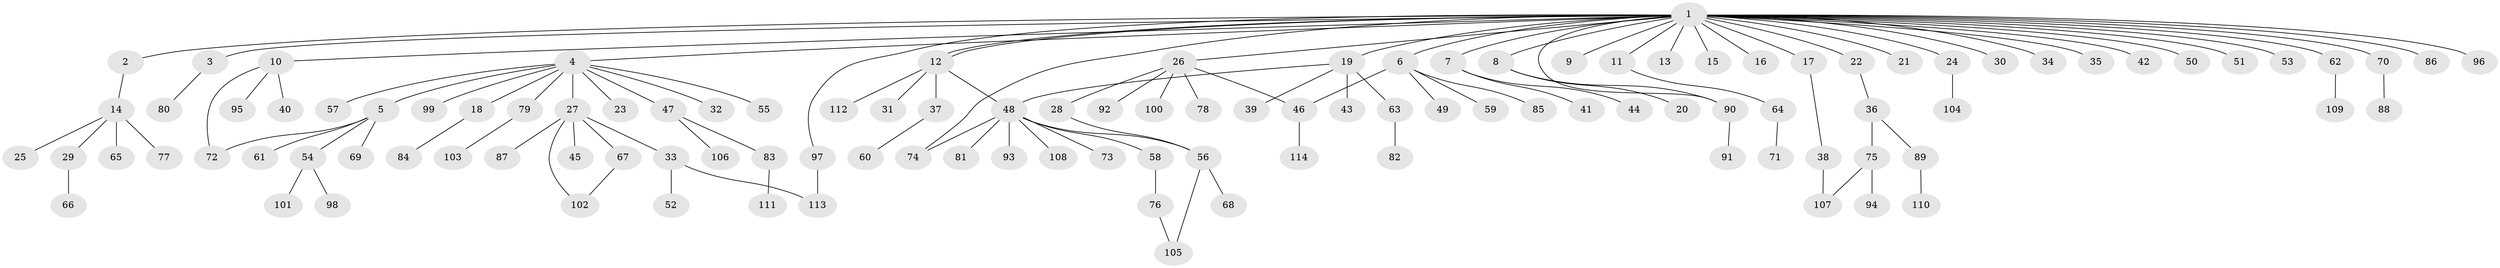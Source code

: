 // Generated by graph-tools (version 1.1) at 2025/01/03/09/25 03:01:51]
// undirected, 114 vertices, 124 edges
graph export_dot {
graph [start="1"]
  node [color=gray90,style=filled];
  1;
  2;
  3;
  4;
  5;
  6;
  7;
  8;
  9;
  10;
  11;
  12;
  13;
  14;
  15;
  16;
  17;
  18;
  19;
  20;
  21;
  22;
  23;
  24;
  25;
  26;
  27;
  28;
  29;
  30;
  31;
  32;
  33;
  34;
  35;
  36;
  37;
  38;
  39;
  40;
  41;
  42;
  43;
  44;
  45;
  46;
  47;
  48;
  49;
  50;
  51;
  52;
  53;
  54;
  55;
  56;
  57;
  58;
  59;
  60;
  61;
  62;
  63;
  64;
  65;
  66;
  67;
  68;
  69;
  70;
  71;
  72;
  73;
  74;
  75;
  76;
  77;
  78;
  79;
  80;
  81;
  82;
  83;
  84;
  85;
  86;
  87;
  88;
  89;
  90;
  91;
  92;
  93;
  94;
  95;
  96;
  97;
  98;
  99;
  100;
  101;
  102;
  103;
  104;
  105;
  106;
  107;
  108;
  109;
  110;
  111;
  112;
  113;
  114;
  1 -- 2;
  1 -- 3;
  1 -- 4;
  1 -- 6;
  1 -- 7;
  1 -- 8;
  1 -- 9;
  1 -- 10;
  1 -- 11;
  1 -- 12;
  1 -- 12;
  1 -- 13;
  1 -- 15;
  1 -- 16;
  1 -- 17;
  1 -- 19;
  1 -- 21;
  1 -- 22;
  1 -- 24;
  1 -- 26;
  1 -- 30;
  1 -- 34;
  1 -- 35;
  1 -- 42;
  1 -- 50;
  1 -- 51;
  1 -- 53;
  1 -- 62;
  1 -- 70;
  1 -- 74;
  1 -- 86;
  1 -- 90;
  1 -- 96;
  1 -- 97;
  2 -- 14;
  3 -- 80;
  4 -- 5;
  4 -- 18;
  4 -- 23;
  4 -- 27;
  4 -- 32;
  4 -- 47;
  4 -- 55;
  4 -- 57;
  4 -- 79;
  4 -- 99;
  5 -- 54;
  5 -- 61;
  5 -- 69;
  5 -- 72;
  6 -- 46;
  6 -- 49;
  6 -- 59;
  6 -- 85;
  7 -- 41;
  7 -- 44;
  8 -- 20;
  8 -- 90;
  10 -- 40;
  10 -- 72;
  10 -- 95;
  11 -- 64;
  12 -- 31;
  12 -- 37;
  12 -- 48;
  12 -- 112;
  14 -- 25;
  14 -- 29;
  14 -- 65;
  14 -- 77;
  17 -- 38;
  18 -- 84;
  19 -- 39;
  19 -- 43;
  19 -- 48;
  19 -- 63;
  22 -- 36;
  24 -- 104;
  26 -- 28;
  26 -- 46;
  26 -- 78;
  26 -- 92;
  26 -- 100;
  27 -- 33;
  27 -- 45;
  27 -- 67;
  27 -- 87;
  27 -- 102;
  28 -- 56;
  29 -- 66;
  33 -- 52;
  33 -- 113;
  36 -- 75;
  36 -- 89;
  37 -- 60;
  38 -- 107;
  46 -- 114;
  47 -- 83;
  47 -- 106;
  48 -- 56;
  48 -- 58;
  48 -- 73;
  48 -- 74;
  48 -- 81;
  48 -- 93;
  48 -- 108;
  54 -- 98;
  54 -- 101;
  56 -- 68;
  56 -- 105;
  58 -- 76;
  62 -- 109;
  63 -- 82;
  64 -- 71;
  67 -- 102;
  70 -- 88;
  75 -- 94;
  75 -- 107;
  76 -- 105;
  79 -- 103;
  83 -- 111;
  89 -- 110;
  90 -- 91;
  97 -- 113;
}
